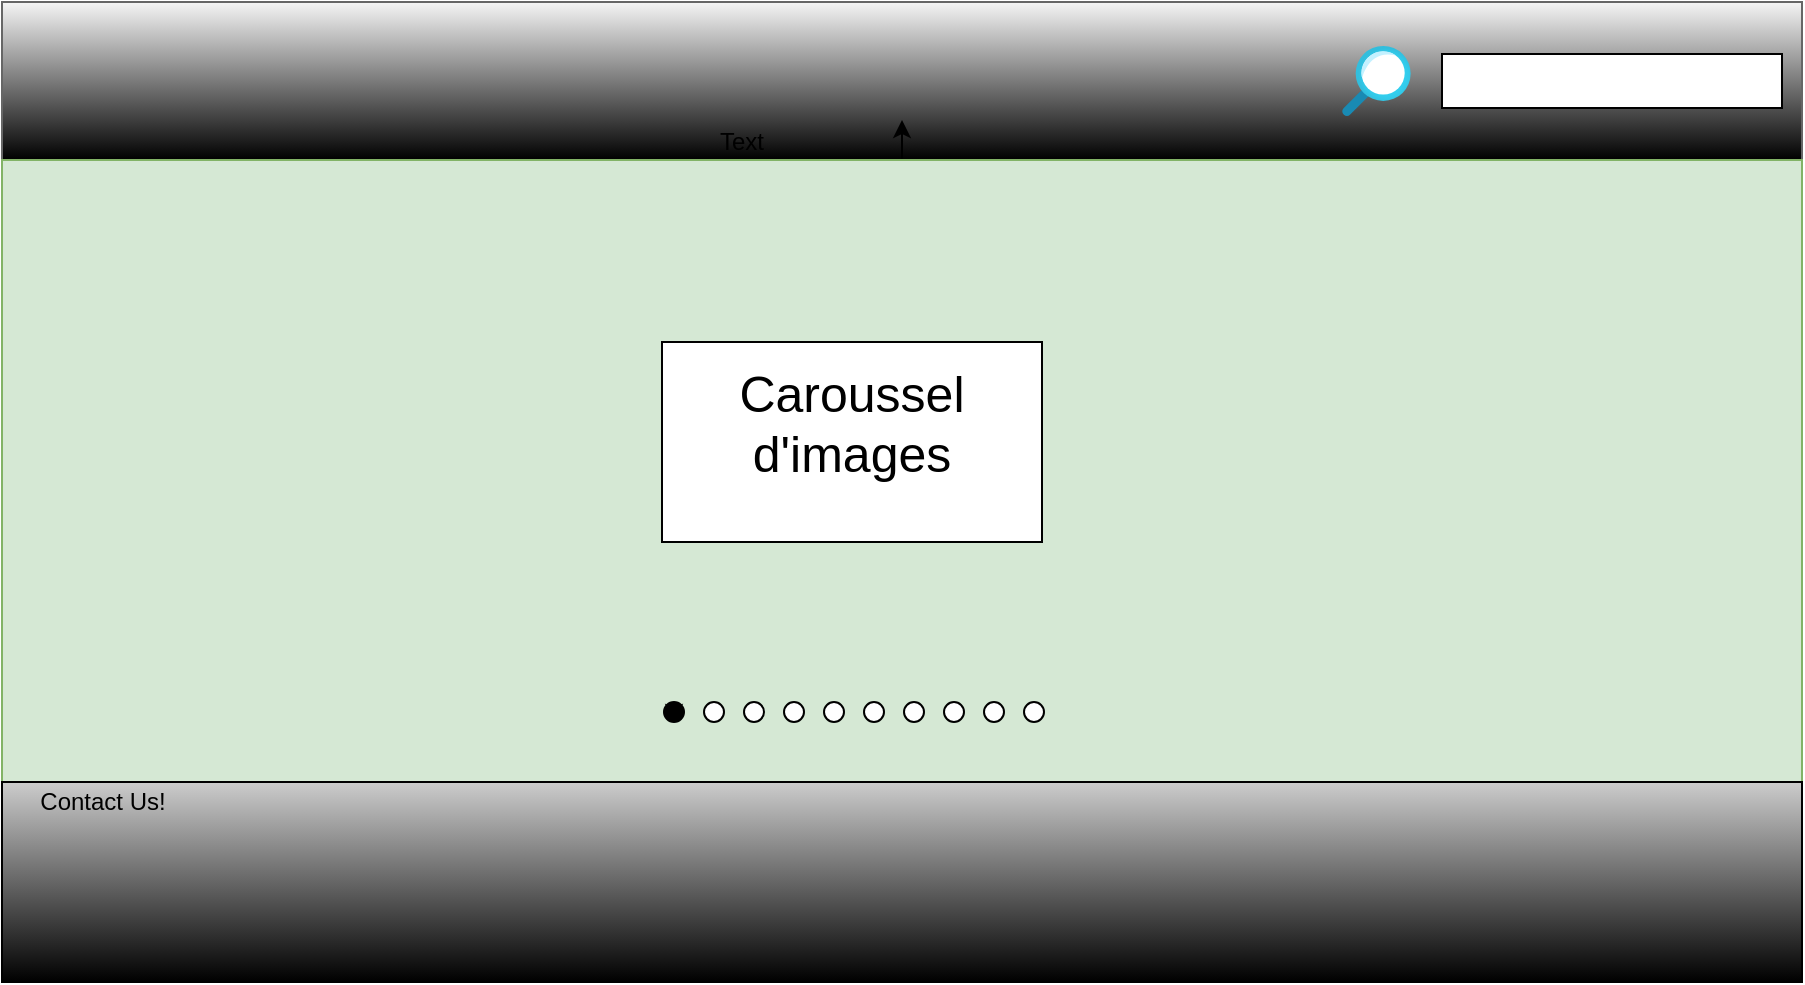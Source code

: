 <mxfile version="13.8.5" type="github">
  <diagram id="dYi3LoX2D-u_dekNeybU" name="Page-1">
    <mxGraphModel dx="1422" dy="2363" grid="1" gridSize="10" guides="1" tooltips="1" connect="1" arrows="1" fold="1" page="1" pageScale="1" pageWidth="900" pageHeight="1600" math="0" shadow="0">
      <root>
        <mxCell id="0" />
        <mxCell id="1" parent="0" />
        <mxCell id="12CVPQTj4qh7yBTBn0yW-5" value="" style="rounded=0;whiteSpace=wrap;html=1;fillColor=#f5f5f5;strokeColor=#666666;gradientColor=#000000;" vertex="1" parent="1">
          <mxGeometry y="-1600" width="900" height="79" as="geometry" />
        </mxCell>
        <mxCell id="cHnSCkkfZHPOHj3AAeh6-6" style="edgeStyle=orthogonalEdgeStyle;rounded=0;orthogonalLoop=1;jettySize=auto;html=1;exitX=0.5;exitY=0;exitDx=0;exitDy=0;" edge="1" parent="1" source="2yabFbFt9VHdaNWseqrh-1">
          <mxGeometry relative="1" as="geometry">
            <mxPoint x="450" y="-1541" as="targetPoint" />
          </mxGeometry>
        </mxCell>
        <mxCell id="2yabFbFt9VHdaNWseqrh-1" value="" style="rounded=0;whiteSpace=wrap;html=1;fillColor=#d5e8d4;strokeColor=#82b366;" vertex="1" parent="1">
          <mxGeometry y="-1521" width="900" height="311" as="geometry" />
        </mxCell>
        <mxCell id="2yabFbFt9VHdaNWseqrh-17" value="" style="group" connectable="0" vertex="1" parent="1">
          <mxGeometry x="331" y="-1250" width="190" height="10" as="geometry" />
        </mxCell>
        <mxCell id="2yabFbFt9VHdaNWseqrh-2" value="" style="ellipse;whiteSpace=wrap;html=1;aspect=fixed;fillColor=#000000;" vertex="1" parent="2yabFbFt9VHdaNWseqrh-17">
          <mxGeometry width="10" height="10" as="geometry" />
        </mxCell>
        <mxCell id="2yabFbFt9VHdaNWseqrh-3" value="" style="ellipse;whiteSpace=wrap;html=1;aspect=fixed;" vertex="1" parent="2yabFbFt9VHdaNWseqrh-17">
          <mxGeometry x="20" width="10" height="10" as="geometry" />
        </mxCell>
        <mxCell id="2yabFbFt9VHdaNWseqrh-4" value="" style="ellipse;whiteSpace=wrap;html=1;aspect=fixed;" vertex="1" parent="2yabFbFt9VHdaNWseqrh-17">
          <mxGeometry x="40" width="10" height="10" as="geometry" />
        </mxCell>
        <mxCell id="2yabFbFt9VHdaNWseqrh-5" value="" style="ellipse;whiteSpace=wrap;html=1;aspect=fixed;" vertex="1" parent="2yabFbFt9VHdaNWseqrh-17">
          <mxGeometry x="60" width="10" height="10" as="geometry" />
        </mxCell>
        <mxCell id="2yabFbFt9VHdaNWseqrh-6" value="" style="ellipse;whiteSpace=wrap;html=1;aspect=fixed;" vertex="1" parent="2yabFbFt9VHdaNWseqrh-17">
          <mxGeometry x="80" width="10" height="10" as="geometry" />
        </mxCell>
        <mxCell id="2yabFbFt9VHdaNWseqrh-7" value="" style="ellipse;whiteSpace=wrap;html=1;aspect=fixed;" vertex="1" parent="2yabFbFt9VHdaNWseqrh-17">
          <mxGeometry x="100" width="10" height="10" as="geometry" />
        </mxCell>
        <mxCell id="2yabFbFt9VHdaNWseqrh-8" value="" style="ellipse;whiteSpace=wrap;html=1;aspect=fixed;" vertex="1" parent="2yabFbFt9VHdaNWseqrh-17">
          <mxGeometry x="120" width="10" height="10" as="geometry" />
        </mxCell>
        <mxCell id="2yabFbFt9VHdaNWseqrh-9" value="" style="ellipse;whiteSpace=wrap;html=1;aspect=fixed;" vertex="1" parent="2yabFbFt9VHdaNWseqrh-17">
          <mxGeometry x="140" width="10" height="10" as="geometry" />
        </mxCell>
        <mxCell id="2yabFbFt9VHdaNWseqrh-10" value="" style="ellipse;whiteSpace=wrap;html=1;aspect=fixed;" vertex="1" parent="2yabFbFt9VHdaNWseqrh-17">
          <mxGeometry x="160" width="10" height="10" as="geometry" />
        </mxCell>
        <mxCell id="2yabFbFt9VHdaNWseqrh-11" value="" style="ellipse;whiteSpace=wrap;html=1;aspect=fixed;" vertex="1" parent="2yabFbFt9VHdaNWseqrh-17">
          <mxGeometry x="180" width="10" height="10" as="geometry" />
        </mxCell>
        <mxCell id="zTn_pAnikClX0TM4PAsH-5" style="edgeStyle=orthogonalEdgeStyle;rounded=0;orthogonalLoop=1;jettySize=auto;html=1;exitX=1;exitY=1;exitDx=0;exitDy=0;entryX=0.5;entryY=1;entryDx=0;entryDy=0;" edge="1" parent="2yabFbFt9VHdaNWseqrh-17" source="2yabFbFt9VHdaNWseqrh-2" target="2yabFbFt9VHdaNWseqrh-2">
          <mxGeometry relative="1" as="geometry" />
        </mxCell>
        <mxCell id="zTn_pAnikClX0TM4PAsH-8" value="" style="rounded=0;whiteSpace=wrap;html=1;" vertex="1" parent="1">
          <mxGeometry x="330" y="-1430" width="190" height="100" as="geometry" />
        </mxCell>
        <mxCell id="cHnSCkkfZHPOHj3AAeh6-2" value="" style="rounded=0;whiteSpace=wrap;html=1;gradientDirection=north;fillColor=#000000;gradientColor=#CCCCCC;" vertex="1" parent="1">
          <mxGeometry y="-1210" width="900" height="100" as="geometry" />
        </mxCell>
        <mxCell id="zTn_pAnikClX0TM4PAsH-9" value="Text" style="text;html=1;strokeColor=none;fillColor=none;align=center;verticalAlign=middle;whiteSpace=wrap;rounded=0;" vertex="1" parent="1">
          <mxGeometry x="350" y="-1540" width="40" height="20" as="geometry" />
        </mxCell>
        <mxCell id="cHnSCkkfZHPOHj3AAeh6-3" value="Contact Us!" style="text;html=1;resizable=0;autosize=1;align=center;verticalAlign=middle;points=[];fillColor=none;strokeColor=none;rounded=0;" vertex="1" parent="1">
          <mxGeometry x="10" y="-1210" width="80" height="20" as="geometry" />
        </mxCell>
        <mxCell id="zTn_pAnikClX0TM4PAsH-10" value="&lt;font style=&quot;font-size: 25px&quot;&gt;Caroussel d&#39;images&lt;/font&gt;" style="text;html=1;strokeColor=none;fillColor=none;align=center;verticalAlign=middle;whiteSpace=wrap;rounded=0;" vertex="1" parent="1">
          <mxGeometry x="405" y="-1400" width="40" height="20" as="geometry" />
        </mxCell>
        <mxCell id="cHnSCkkfZHPOHj3AAeh6-7" value="" style="rounded=0;whiteSpace=wrap;html=1;fillColor=#FFFFFF;" vertex="1" parent="1">
          <mxGeometry x="720" y="-1574" width="170" height="27" as="geometry" />
        </mxCell>
        <mxCell id="cHnSCkkfZHPOHj3AAeh6-5" value="" style="aspect=fixed;html=1;points=[];align=center;image;fontSize=12;image=img/lib/azure2/general/Search.svg;fillColor=#000000;gradientColor=#CCCCCC;" vertex="1" parent="1">
          <mxGeometry x="670" y="-1578" width="34.46" height="35" as="geometry" />
        </mxCell>
      </root>
    </mxGraphModel>
  </diagram>
</mxfile>
